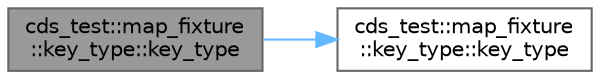 digraph "cds_test::map_fixture::key_type::key_type"
{
 // LATEX_PDF_SIZE
  bgcolor="transparent";
  edge [fontname=Helvetica,fontsize=10,labelfontname=Helvetica,labelfontsize=10];
  node [fontname=Helvetica,fontsize=10,shape=box,height=0.2,width=0.4];
  rankdir="LR";
  Node1 [id="Node000001",label="cds_test::map_fixture\l::key_type::key_type",height=0.2,width=0.4,color="gray40", fillcolor="grey60", style="filled", fontcolor="black",tooltip=" "];
  Node1 -> Node2 [id="edge1_Node000001_Node000002",color="steelblue1",style="solid",tooltip=" "];
  Node2 [id="Node000002",label="cds_test::map_fixture\l::key_type::key_type",height=0.2,width=0.4,color="grey40", fillcolor="white", style="filled",URL="$structcds__test_1_1map__fixture_1_1key__type.html#af1f29c556322d2786fe8a03cd576201e",tooltip=" "];
}
